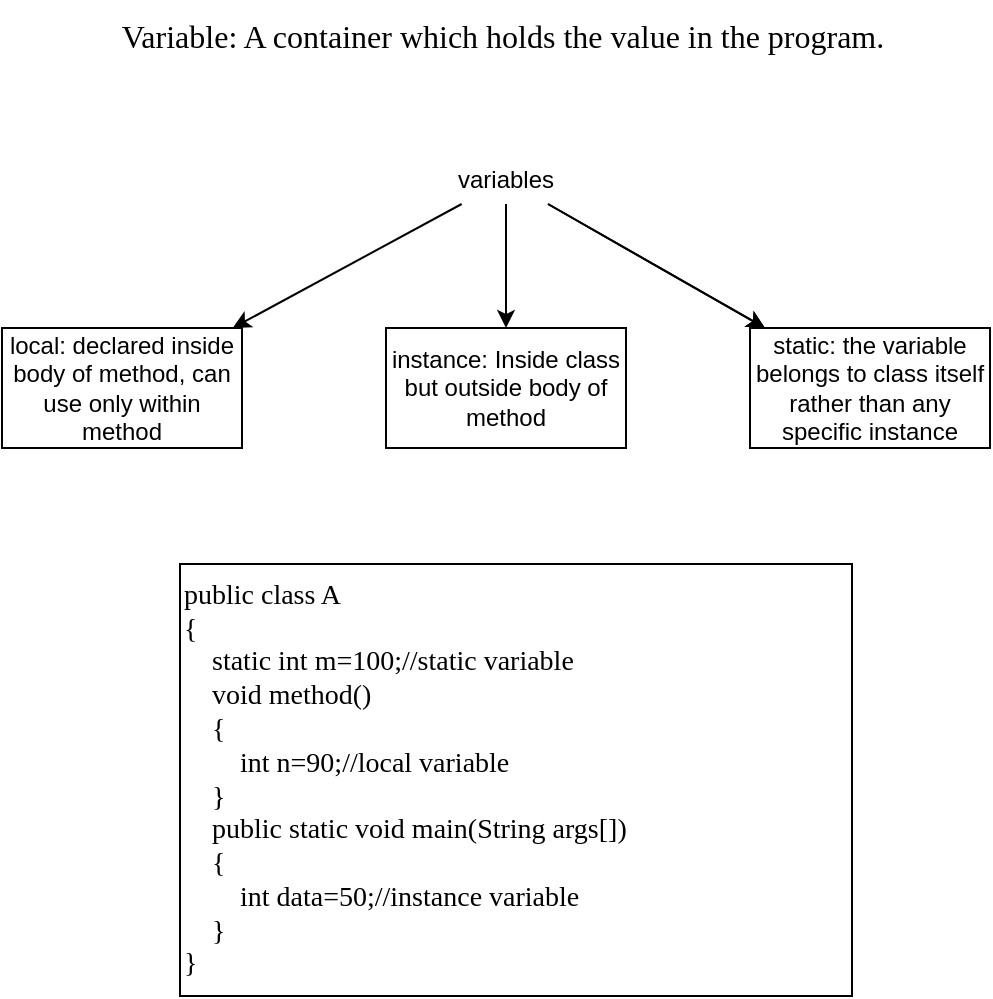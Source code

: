<mxfile>
    <diagram id="ePsbhWcNOL0Rwppw9GLn" name="Page-1">
        <mxGraphModel dx="353" dy="347" grid="1" gridSize="12" guides="1" tooltips="1" connect="1" arrows="1" fold="1" page="1" pageScale="1" pageWidth="850" pageHeight="1100" math="0" shadow="0">
            <root>
                <mxCell id="0"/>
                <mxCell id="1" parent="0"/>
                <mxCell id="5" value="" style="edgeStyle=none;html=1;" edge="1" parent="1" source="2" target="4">
                    <mxGeometry relative="1" as="geometry"/>
                </mxCell>
                <mxCell id="7" value="" style="edgeStyle=none;html=1;" edge="1" parent="1" source="2" target="6">
                    <mxGeometry relative="1" as="geometry"/>
                </mxCell>
                <mxCell id="8" value="" style="edgeStyle=none;html=1;" edge="1" parent="1" source="2" target="6">
                    <mxGeometry relative="1" as="geometry"/>
                </mxCell>
                <mxCell id="10" value="" style="edgeStyle=none;html=1;" edge="1" parent="1" source="2" target="9">
                    <mxGeometry relative="1" as="geometry"/>
                </mxCell>
                <mxCell id="2" value="variables" style="text;strokeColor=none;align=center;fillColor=none;html=1;verticalAlign=middle;whiteSpace=wrap;rounded=0;" vertex="1" parent="1">
                    <mxGeometry x="336" y="108" width="168" height="24" as="geometry"/>
                </mxCell>
                <mxCell id="3" value="" style="endArrow=none;html=1;entryX=0.5;entryY=1;entryDx=0;entryDy=0;" edge="1" parent="1" target="2">
                    <mxGeometry width="50" height="50" relative="1" as="geometry">
                        <mxPoint x="420" y="192" as="sourcePoint"/>
                        <mxPoint x="542" y="180" as="targetPoint"/>
                    </mxGeometry>
                </mxCell>
                <mxCell id="4" value="local: declared inside body of method, can use only within method" style="whiteSpace=wrap;html=1;" vertex="1" parent="1">
                    <mxGeometry x="168" y="194" width="120" height="60" as="geometry"/>
                </mxCell>
                <mxCell id="6" value="static: the variable belongs to class itself rather than any specific instance" style="whiteSpace=wrap;html=1;" vertex="1" parent="1">
                    <mxGeometry x="542" y="194" width="120" height="60" as="geometry"/>
                </mxCell>
                <mxCell id="9" value="instance: Inside class but outside body of method" style="whiteSpace=wrap;html=1;" vertex="1" parent="1">
                    <mxGeometry x="360" y="194" width="120" height="60" as="geometry"/>
                </mxCell>
                <mxCell id="15" value="&lt;font size=&quot;3&quot; face=&quot;Times New Roman&quot;&gt;Variable: A container which holds the value in the program.&amp;nbsp;&lt;/font&gt;" style="text;html=1;align=center;verticalAlign=middle;resizable=0;points=[];autosize=1;strokeColor=none;fillColor=none;" vertex="1" parent="1">
                    <mxGeometry x="216" y="30" width="408" height="36" as="geometry"/>
                </mxCell>
                <mxCell id="18" value="public class A&amp;nbsp;&amp;nbsp;&#10;{&amp;nbsp;&amp;nbsp;&#10;&amp;nbsp; &amp;nbsp; static int m=100;//static variable&amp;nbsp;&amp;nbsp;&#10;&amp;nbsp; &amp;nbsp; void method()&amp;nbsp;&amp;nbsp;&#10;&amp;nbsp; &amp;nbsp; {&amp;nbsp; &amp;nbsp;&amp;nbsp;&#10;&amp;nbsp; &amp;nbsp; &amp;nbsp; &amp;nbsp; int n=90;//local variable&amp;nbsp; &amp;nbsp;&amp;nbsp;&#10;&amp;nbsp; &amp;nbsp; }&amp;nbsp;&amp;nbsp;&#10;&amp;nbsp; &amp;nbsp; public static void main(String args[])&amp;nbsp;&amp;nbsp;&#10;&amp;nbsp; &amp;nbsp; {&amp;nbsp;&amp;nbsp;&#10;&amp;nbsp; &amp;nbsp; &amp;nbsp; &amp;nbsp; int data=50;//instance variable&amp;nbsp; &amp;nbsp;&amp;nbsp;&#10;&amp;nbsp; &amp;nbsp; }&amp;nbsp;&amp;nbsp;&#10;}" style="whiteSpace=wrap;html=1;fontFamily=Times New Roman;fontSize=14;align=left;" vertex="1" parent="1">
                    <mxGeometry x="257" y="312" width="336" height="216" as="geometry"/>
                </mxCell>
            </root>
        </mxGraphModel>
    </diagram>
</mxfile>
